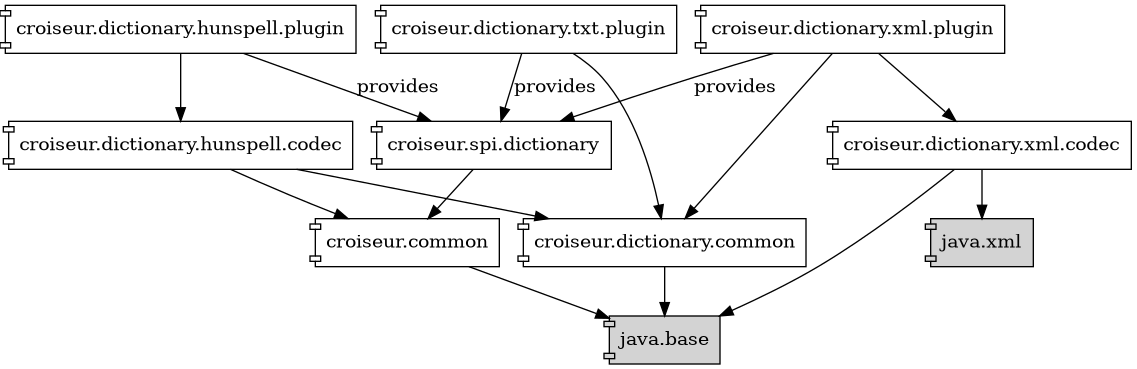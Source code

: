 @startdot
digraph "dictionaries" {
  // All nodes are components
  node [shape=component];

  // External dependencies need to be distinguished from the rest
  "java.base" [style=filled fillcolor=lightgray];
  "java.xml" [style=filled fillcolor=lightgray];

  "croiseur.dictionary.hunspell.plugin" -> "croiseur.dictionary.hunspell.codec";
  "croiseur.dictionary.hunspell.plugin" -> "croiseur.spi.dictionary" [label=provides];
  "croiseur.dictionary.common" -> "java.base";
  "croiseur.dictionary.hunspell.codec" -> "croiseur.common";
  "croiseur.dictionary.hunspell.codec" -> "croiseur.dictionary.common";
  "croiseur.dictionary.xml.plugin" -> "croiseur.dictionary.common";
  "croiseur.dictionary.xml.plugin" -> "croiseur.dictionary.xml.codec";
  "croiseur.dictionary.xml.plugin" -> "croiseur.spi.dictionary" [label=provides];
  "croiseur.common"                -> "java.base";
  "croiseur.dictionary.txt.plugin" -> "croiseur.dictionary.common";
  "croiseur.dictionary.txt.plugin" -> "croiseur.spi.dictionary" [label=provides];
  "croiseur.spi.dictionary"    -> "croiseur.common";
  "croiseur.dictionary.xml.codec" -> "java.base";
  "croiseur.dictionary.xml.codec" -> "java.xml";
}
@enddot